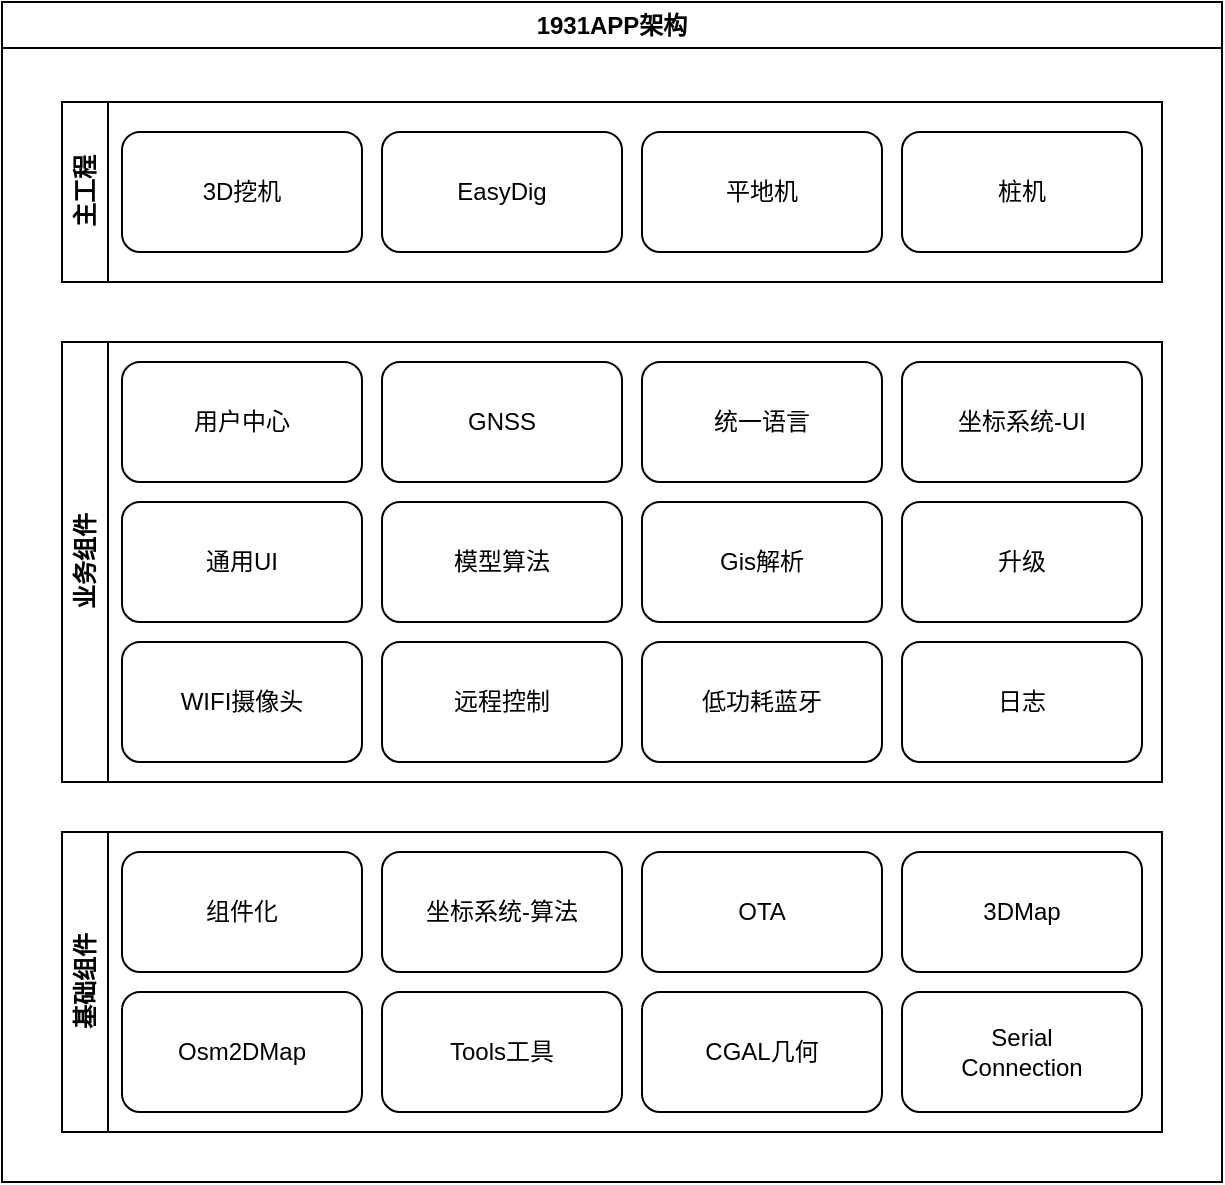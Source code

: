 <mxfile version="21.1.2" type="github">
  <diagram name="第 1 页" id="Ud9Jj6d3g1-VimuY6iWD">
    <mxGraphModel dx="983" dy="379" grid="1" gridSize="10" guides="1" tooltips="1" connect="1" arrows="1" fold="1" page="1" pageScale="1" pageWidth="827" pageHeight="1169" math="0" shadow="0">
      <root>
        <mxCell id="0" />
        <mxCell id="1" parent="0" />
        <mxCell id="hDWdVAvoRvDI37GUy2z3-2" value="1931APP架构" style="swimlane;whiteSpace=wrap;html=1;" vertex="1" parent="1">
          <mxGeometry x="130" y="20" width="610" height="590" as="geometry" />
        </mxCell>
        <mxCell id="hDWdVAvoRvDI37GUy2z3-3" value="主工程" style="swimlane;horizontal=0;whiteSpace=wrap;html=1;" vertex="1" parent="hDWdVAvoRvDI37GUy2z3-2">
          <mxGeometry x="30" y="50" width="550" height="90" as="geometry" />
        </mxCell>
        <mxCell id="hDWdVAvoRvDI37GUy2z3-4" value="3D挖机" style="rounded=1;whiteSpace=wrap;html=1;" vertex="1" parent="hDWdVAvoRvDI37GUy2z3-3">
          <mxGeometry x="30" y="15" width="120" height="60" as="geometry" />
        </mxCell>
        <mxCell id="hDWdVAvoRvDI37GUy2z3-5" value="EasyDig" style="rounded=1;whiteSpace=wrap;html=1;" vertex="1" parent="hDWdVAvoRvDI37GUy2z3-3">
          <mxGeometry x="160" y="15" width="120" height="60" as="geometry" />
        </mxCell>
        <mxCell id="hDWdVAvoRvDI37GUy2z3-6" value="平地机" style="rounded=1;whiteSpace=wrap;html=1;" vertex="1" parent="hDWdVAvoRvDI37GUy2z3-3">
          <mxGeometry x="290" y="15" width="120" height="60" as="geometry" />
        </mxCell>
        <mxCell id="hDWdVAvoRvDI37GUy2z3-50" value="桩机" style="rounded=1;whiteSpace=wrap;html=1;" vertex="1" parent="hDWdVAvoRvDI37GUy2z3-3">
          <mxGeometry x="420" y="15" width="120" height="60" as="geometry" />
        </mxCell>
        <mxCell id="hDWdVAvoRvDI37GUy2z3-9" value="业务组件" style="swimlane;horizontal=0;whiteSpace=wrap;html=1;" vertex="1" parent="hDWdVAvoRvDI37GUy2z3-2">
          <mxGeometry x="30" y="170" width="550" height="220" as="geometry" />
        </mxCell>
        <mxCell id="hDWdVAvoRvDI37GUy2z3-10" value="用户中心" style="rounded=1;whiteSpace=wrap;html=1;" vertex="1" parent="hDWdVAvoRvDI37GUy2z3-9">
          <mxGeometry x="30" y="10" width="120" height="60" as="geometry" />
        </mxCell>
        <mxCell id="hDWdVAvoRvDI37GUy2z3-15" value="GNSS" style="rounded=1;whiteSpace=wrap;html=1;" vertex="1" parent="hDWdVAvoRvDI37GUy2z3-9">
          <mxGeometry x="160" y="10" width="120" height="60" as="geometry" />
        </mxCell>
        <mxCell id="hDWdVAvoRvDI37GUy2z3-16" value="统一语言" style="rounded=1;whiteSpace=wrap;html=1;" vertex="1" parent="hDWdVAvoRvDI37GUy2z3-9">
          <mxGeometry x="290" y="10" width="120" height="60" as="geometry" />
        </mxCell>
        <mxCell id="hDWdVAvoRvDI37GUy2z3-17" value="坐标系统-UI" style="rounded=1;whiteSpace=wrap;html=1;" vertex="1" parent="hDWdVAvoRvDI37GUy2z3-9">
          <mxGeometry x="420" y="10" width="120" height="60" as="geometry" />
        </mxCell>
        <mxCell id="hDWdVAvoRvDI37GUy2z3-18" value="通用UI" style="rounded=1;whiteSpace=wrap;html=1;" vertex="1" parent="hDWdVAvoRvDI37GUy2z3-9">
          <mxGeometry x="30" y="80" width="120" height="60" as="geometry" />
        </mxCell>
        <mxCell id="hDWdVAvoRvDI37GUy2z3-20" value="模型算法" style="rounded=1;whiteSpace=wrap;html=1;" vertex="1" parent="hDWdVAvoRvDI37GUy2z3-9">
          <mxGeometry x="160" y="80" width="120" height="60" as="geometry" />
        </mxCell>
        <mxCell id="hDWdVAvoRvDI37GUy2z3-22" value="Gis解析" style="rounded=1;whiteSpace=wrap;html=1;" vertex="1" parent="hDWdVAvoRvDI37GUy2z3-9">
          <mxGeometry x="290" y="80" width="120" height="60" as="geometry" />
        </mxCell>
        <mxCell id="hDWdVAvoRvDI37GUy2z3-34" value="升级" style="rounded=1;whiteSpace=wrap;html=1;" vertex="1" parent="hDWdVAvoRvDI37GUy2z3-9">
          <mxGeometry x="420" y="80" width="120" height="60" as="geometry" />
        </mxCell>
        <mxCell id="hDWdVAvoRvDI37GUy2z3-44" value="WIFI摄像头" style="rounded=1;whiteSpace=wrap;html=1;" vertex="1" parent="hDWdVAvoRvDI37GUy2z3-9">
          <mxGeometry x="30" y="150" width="120" height="60" as="geometry" />
        </mxCell>
        <mxCell id="hDWdVAvoRvDI37GUy2z3-45" value="远程控制" style="rounded=1;whiteSpace=wrap;html=1;" vertex="1" parent="hDWdVAvoRvDI37GUy2z3-9">
          <mxGeometry x="160" y="150" width="120" height="60" as="geometry" />
        </mxCell>
        <mxCell id="hDWdVAvoRvDI37GUy2z3-47" value="低功耗蓝牙" style="rounded=1;whiteSpace=wrap;html=1;" vertex="1" parent="hDWdVAvoRvDI37GUy2z3-9">
          <mxGeometry x="290" y="150" width="120" height="60" as="geometry" />
        </mxCell>
        <mxCell id="hDWdVAvoRvDI37GUy2z3-49" value="日志" style="rounded=1;whiteSpace=wrap;html=1;" vertex="1" parent="hDWdVAvoRvDI37GUy2z3-9">
          <mxGeometry x="420" y="150" width="120" height="60" as="geometry" />
        </mxCell>
        <mxCell id="hDWdVAvoRvDI37GUy2z3-11" value="基础组件" style="swimlane;horizontal=0;whiteSpace=wrap;html=1;" vertex="1" parent="hDWdVAvoRvDI37GUy2z3-2">
          <mxGeometry x="30" y="415" width="550" height="150" as="geometry" />
        </mxCell>
        <mxCell id="hDWdVAvoRvDI37GUy2z3-12" value="组件化" style="rounded=1;whiteSpace=wrap;html=1;" vertex="1" parent="hDWdVAvoRvDI37GUy2z3-11">
          <mxGeometry x="30" y="10" width="120" height="60" as="geometry" />
        </mxCell>
        <mxCell id="hDWdVAvoRvDI37GUy2z3-19" value="坐标系统-算法" style="rounded=1;whiteSpace=wrap;html=1;" vertex="1" parent="hDWdVAvoRvDI37GUy2z3-11">
          <mxGeometry x="160" y="10" width="120" height="60" as="geometry" />
        </mxCell>
        <mxCell id="hDWdVAvoRvDI37GUy2z3-21" value="OTA" style="rounded=1;whiteSpace=wrap;html=1;" vertex="1" parent="hDWdVAvoRvDI37GUy2z3-11">
          <mxGeometry x="290" y="10" width="120" height="60" as="geometry" />
        </mxCell>
        <mxCell id="hDWdVAvoRvDI37GUy2z3-23" value="3DMap" style="rounded=1;whiteSpace=wrap;html=1;" vertex="1" parent="hDWdVAvoRvDI37GUy2z3-11">
          <mxGeometry x="420" y="10" width="120" height="60" as="geometry" />
        </mxCell>
        <mxCell id="hDWdVAvoRvDI37GUy2z3-24" value="Osm2DMap" style="rounded=1;whiteSpace=wrap;html=1;" vertex="1" parent="hDWdVAvoRvDI37GUy2z3-11">
          <mxGeometry x="30" y="80" width="120" height="60" as="geometry" />
        </mxCell>
        <mxCell id="hDWdVAvoRvDI37GUy2z3-25" value="Tools工具" style="rounded=1;whiteSpace=wrap;html=1;" vertex="1" parent="hDWdVAvoRvDI37GUy2z3-11">
          <mxGeometry x="160" y="80" width="120" height="60" as="geometry" />
        </mxCell>
        <mxCell id="hDWdVAvoRvDI37GUy2z3-46" value="CGAL几何" style="rounded=1;whiteSpace=wrap;html=1;" vertex="1" parent="hDWdVAvoRvDI37GUy2z3-11">
          <mxGeometry x="290" y="80" width="120" height="60" as="geometry" />
        </mxCell>
        <mxCell id="hDWdVAvoRvDI37GUy2z3-48" value="Serial&lt;br&gt;Connection" style="rounded=1;whiteSpace=wrap;html=1;" vertex="1" parent="hDWdVAvoRvDI37GUy2z3-11">
          <mxGeometry x="420" y="80" width="120" height="60" as="geometry" />
        </mxCell>
      </root>
    </mxGraphModel>
  </diagram>
</mxfile>
